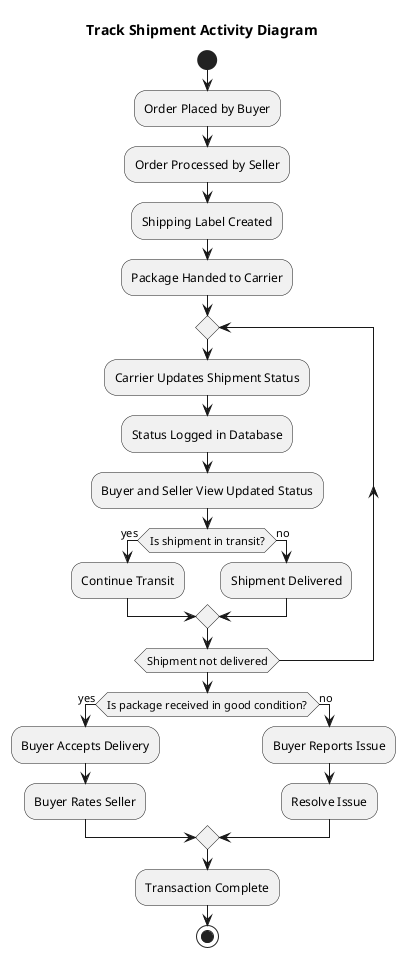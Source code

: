 @startuml Track Shipment Activity Diagram
title Track Shipment Activity Diagram
start

:Order Placed by Buyer;
:Order Processed by Seller;
:Shipping Label Created;
:Package Handed to Carrier;

repeat
  :Carrier Updates Shipment Status;
  :Status Logged in Database;
  :Buyer and Seller View Updated Status;
  if (Is shipment in transit?) then (yes)
    :Continue Transit;
  else (no)
    :Shipment Delivered;
  endif
repeat while (Shipment not delivered)

if (Is package received in good condition?) then (yes)
  :Buyer Accepts Delivery;
  :Buyer Rates Seller;
else (no)
  :Buyer Reports Issue;
  :Resolve Issue;
endif

:Transaction Complete;
stop
@enduml
